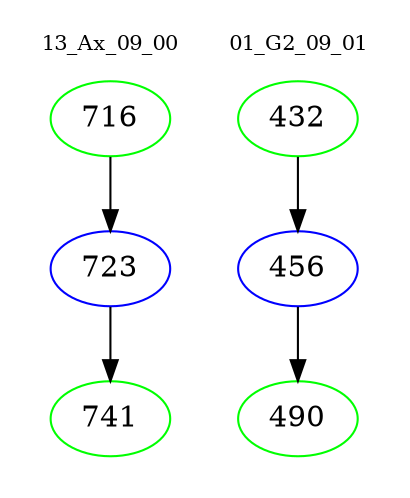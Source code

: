 digraph{
subgraph cluster_0 {
color = white
label = "13_Ax_09_00";
fontsize=10;
T0_716 [label="716", color="green"]
T0_716 -> T0_723 [color="black"]
T0_723 [label="723", color="blue"]
T0_723 -> T0_741 [color="black"]
T0_741 [label="741", color="green"]
}
subgraph cluster_1 {
color = white
label = "01_G2_09_01";
fontsize=10;
T1_432 [label="432", color="green"]
T1_432 -> T1_456 [color="black"]
T1_456 [label="456", color="blue"]
T1_456 -> T1_490 [color="black"]
T1_490 [label="490", color="green"]
}
}
